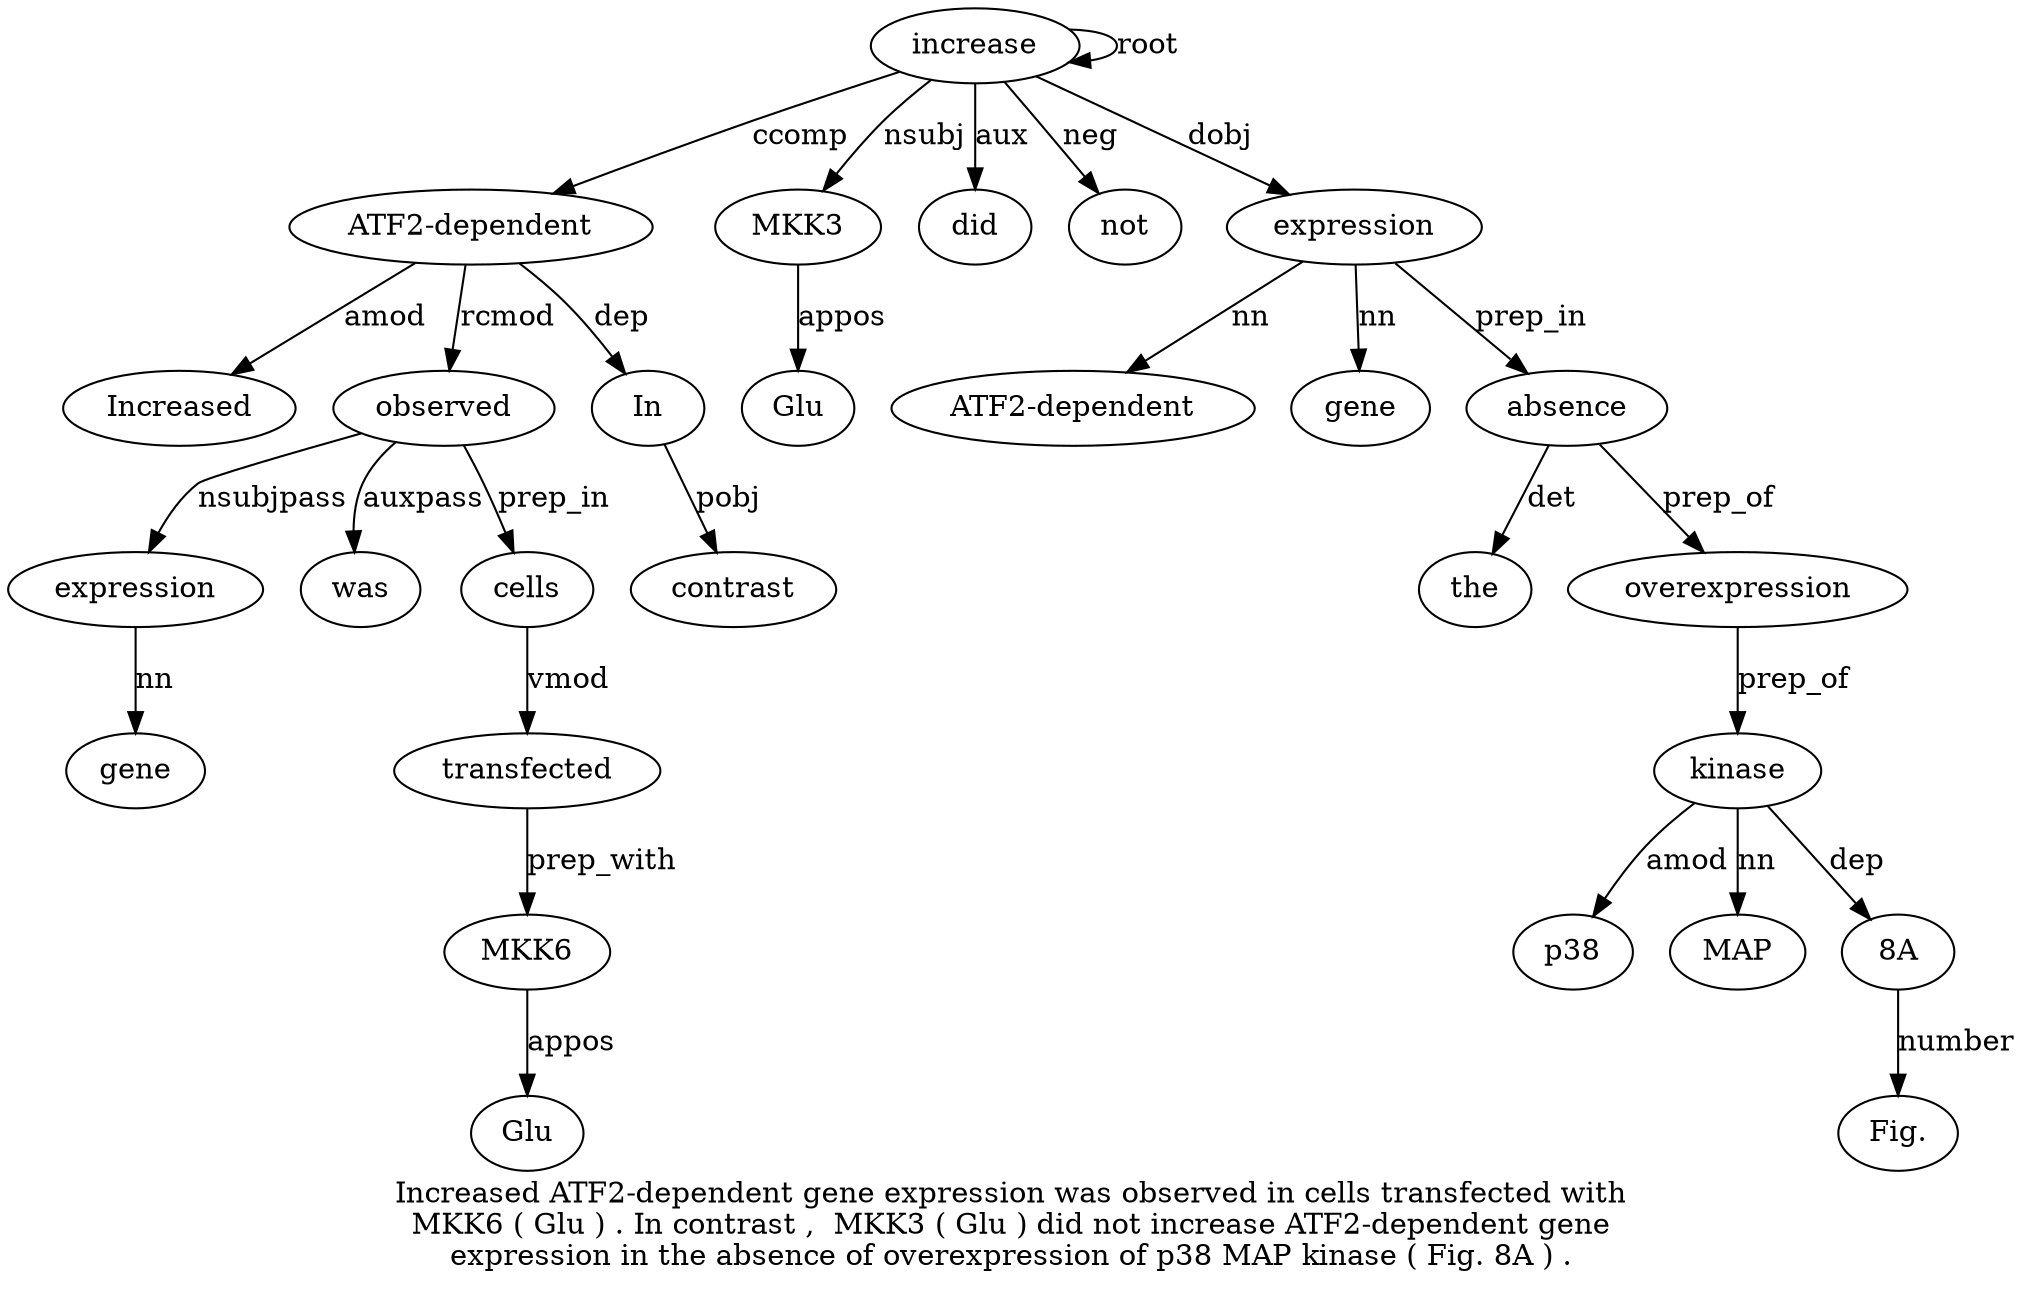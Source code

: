 digraph "Increased ATF2-dependent gene expression was observed in cells transfected with MKK6 ( Glu ) . In contrast ,  MKK3 ( Glu ) did not increase ATF2-dependent gene expression in the absence of overexpression of p38 MAP kinase ( Fig. 8A ) ." {
label="Increased ATF2-dependent gene expression was observed in cells transfected with
MKK6 ( Glu ) . In contrast ,  MKK3 ( Glu ) did not increase ATF2-dependent gene
expression in the absence of overexpression of p38 MAP kinase ( Fig. 8A ) .";
"ATF2-dependent" [style=filled, fillcolor=white, label="ATF2-dependent"];
Increased1 [style=filled, fillcolor=white, label=Increased];
"ATF2-dependent" -> Increased1  [label=amod];
increase25 [style=filled, fillcolor=white, label=increase];
increase25 -> "ATF2-dependent"  [label=ccomp];
expression4 [style=filled, fillcolor=white, label=expression];
gene3 [style=filled, fillcolor=white, label=gene];
expression4 -> gene3  [label=nn];
observed6 [style=filled, fillcolor=white, label=observed];
observed6 -> expression4  [label=nsubjpass];
was5 [style=filled, fillcolor=white, label=was];
observed6 -> was5  [label=auxpass];
"ATF2-dependent" -> observed6  [label=rcmod];
cells8 [style=filled, fillcolor=white, label=cells];
observed6 -> cells8  [label=prep_in];
transfected9 [style=filled, fillcolor=white, label=transfected];
cells8 -> transfected9  [label=vmod];
MKK611 [style=filled, fillcolor=white, label=MKK6];
transfected9 -> MKK611  [label=prep_with];
Glu13 [style=filled, fillcolor=white, label=Glu];
MKK611 -> Glu13  [label=appos];
In16 [style=filled, fillcolor=white, label=In];
"ATF2-dependent" -> In16  [label=dep];
contrast17 [style=filled, fillcolor=white, label=contrast];
In16 -> contrast17  [label=pobj];
MKK319 [style=filled, fillcolor=white, label=MKK3];
increase25 -> MKK319  [label=nsubj];
Glu21 [style=filled, fillcolor=white, label=Glu];
MKK319 -> Glu21  [label=appos];
did23 [style=filled, fillcolor=white, label=did];
increase25 -> did23  [label=aux];
not24 [style=filled, fillcolor=white, label=not];
increase25 -> not24  [label=neg];
increase25 -> increase25  [label=root];
expression28 [style=filled, fillcolor=white, label=expression];
"ATF2-dependent6" [style=filled, fillcolor=white, label="ATF2-dependent"];
expression28 -> "ATF2-dependent6"  [label=nn];
gene27 [style=filled, fillcolor=white, label=gene];
expression28 -> gene27  [label=nn];
increase25 -> expression28  [label=dobj];
absence31 [style=filled, fillcolor=white, label=absence];
the30 [style=filled, fillcolor=white, label=the];
absence31 -> the30  [label=det];
expression28 -> absence31  [label=prep_in];
overexpression33 [style=filled, fillcolor=white, label=overexpression];
absence31 -> overexpression33  [label=prep_of];
kinase37 [style=filled, fillcolor=white, label=kinase];
p3835 [style=filled, fillcolor=white, label=p38];
kinase37 -> p3835  [label=amod];
MAP36 [style=filled, fillcolor=white, label=MAP];
kinase37 -> MAP36  [label=nn];
overexpression33 -> kinase37  [label=prep_of];
"8A40" [style=filled, fillcolor=white, label="8A"];
"Fig.39" [style=filled, fillcolor=white, label="Fig."];
"8A40" -> "Fig.39"  [label=number];
kinase37 -> "8A40"  [label=dep];
}
